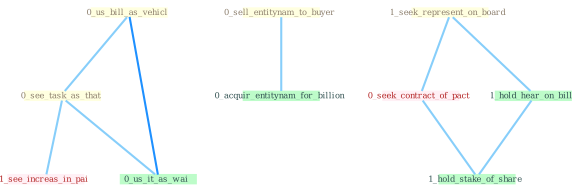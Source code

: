 Graph G{ 
    node
    [shape=polygon,style=filled,width=.5,height=.06,color="#BDFCC9",fixedsize=true,fontsize=4,
    fontcolor="#2f4f4f"];
    {node
    [color="#ffffe0", fontcolor="#8b7d6b"] "0_us_bill_as_vehicl " "0_see_task_as_that " "0_sell_entitynam_to_buyer " "1_seek_represent_on_board "}
{node [color="#fff0f5", fontcolor="#b22222"] "0_seek_contract_of_pact " "1_see_increas_in_pai "}
edge [color="#B0E2FF"];

	"0_us_bill_as_vehicl " -- "0_see_task_as_that " [w="1", color="#87cefa" ];
	"0_us_bill_as_vehicl " -- "0_us_it_as_wai " [w="2", color="#1e90ff" , len=0.8];
	"0_see_task_as_that " -- "0_us_it_as_wai " [w="1", color="#87cefa" ];
	"0_see_task_as_that " -- "1_see_increas_in_pai " [w="1", color="#87cefa" ];
	"0_sell_entitynam_to_buyer " -- "0_acquir_entitynam_for_billion " [w="1", color="#87cefa" ];
	"1_seek_represent_on_board " -- "0_seek_contract_of_pact " [w="1", color="#87cefa" ];
	"1_seek_represent_on_board " -- "1_hold_hear_on_bill " [w="1", color="#87cefa" ];
	"0_seek_contract_of_pact " -- "1_hold_stake_of_share " [w="1", color="#87cefa" ];
	"1_hold_hear_on_bill " -- "1_hold_stake_of_share " [w="1", color="#87cefa" ];
}